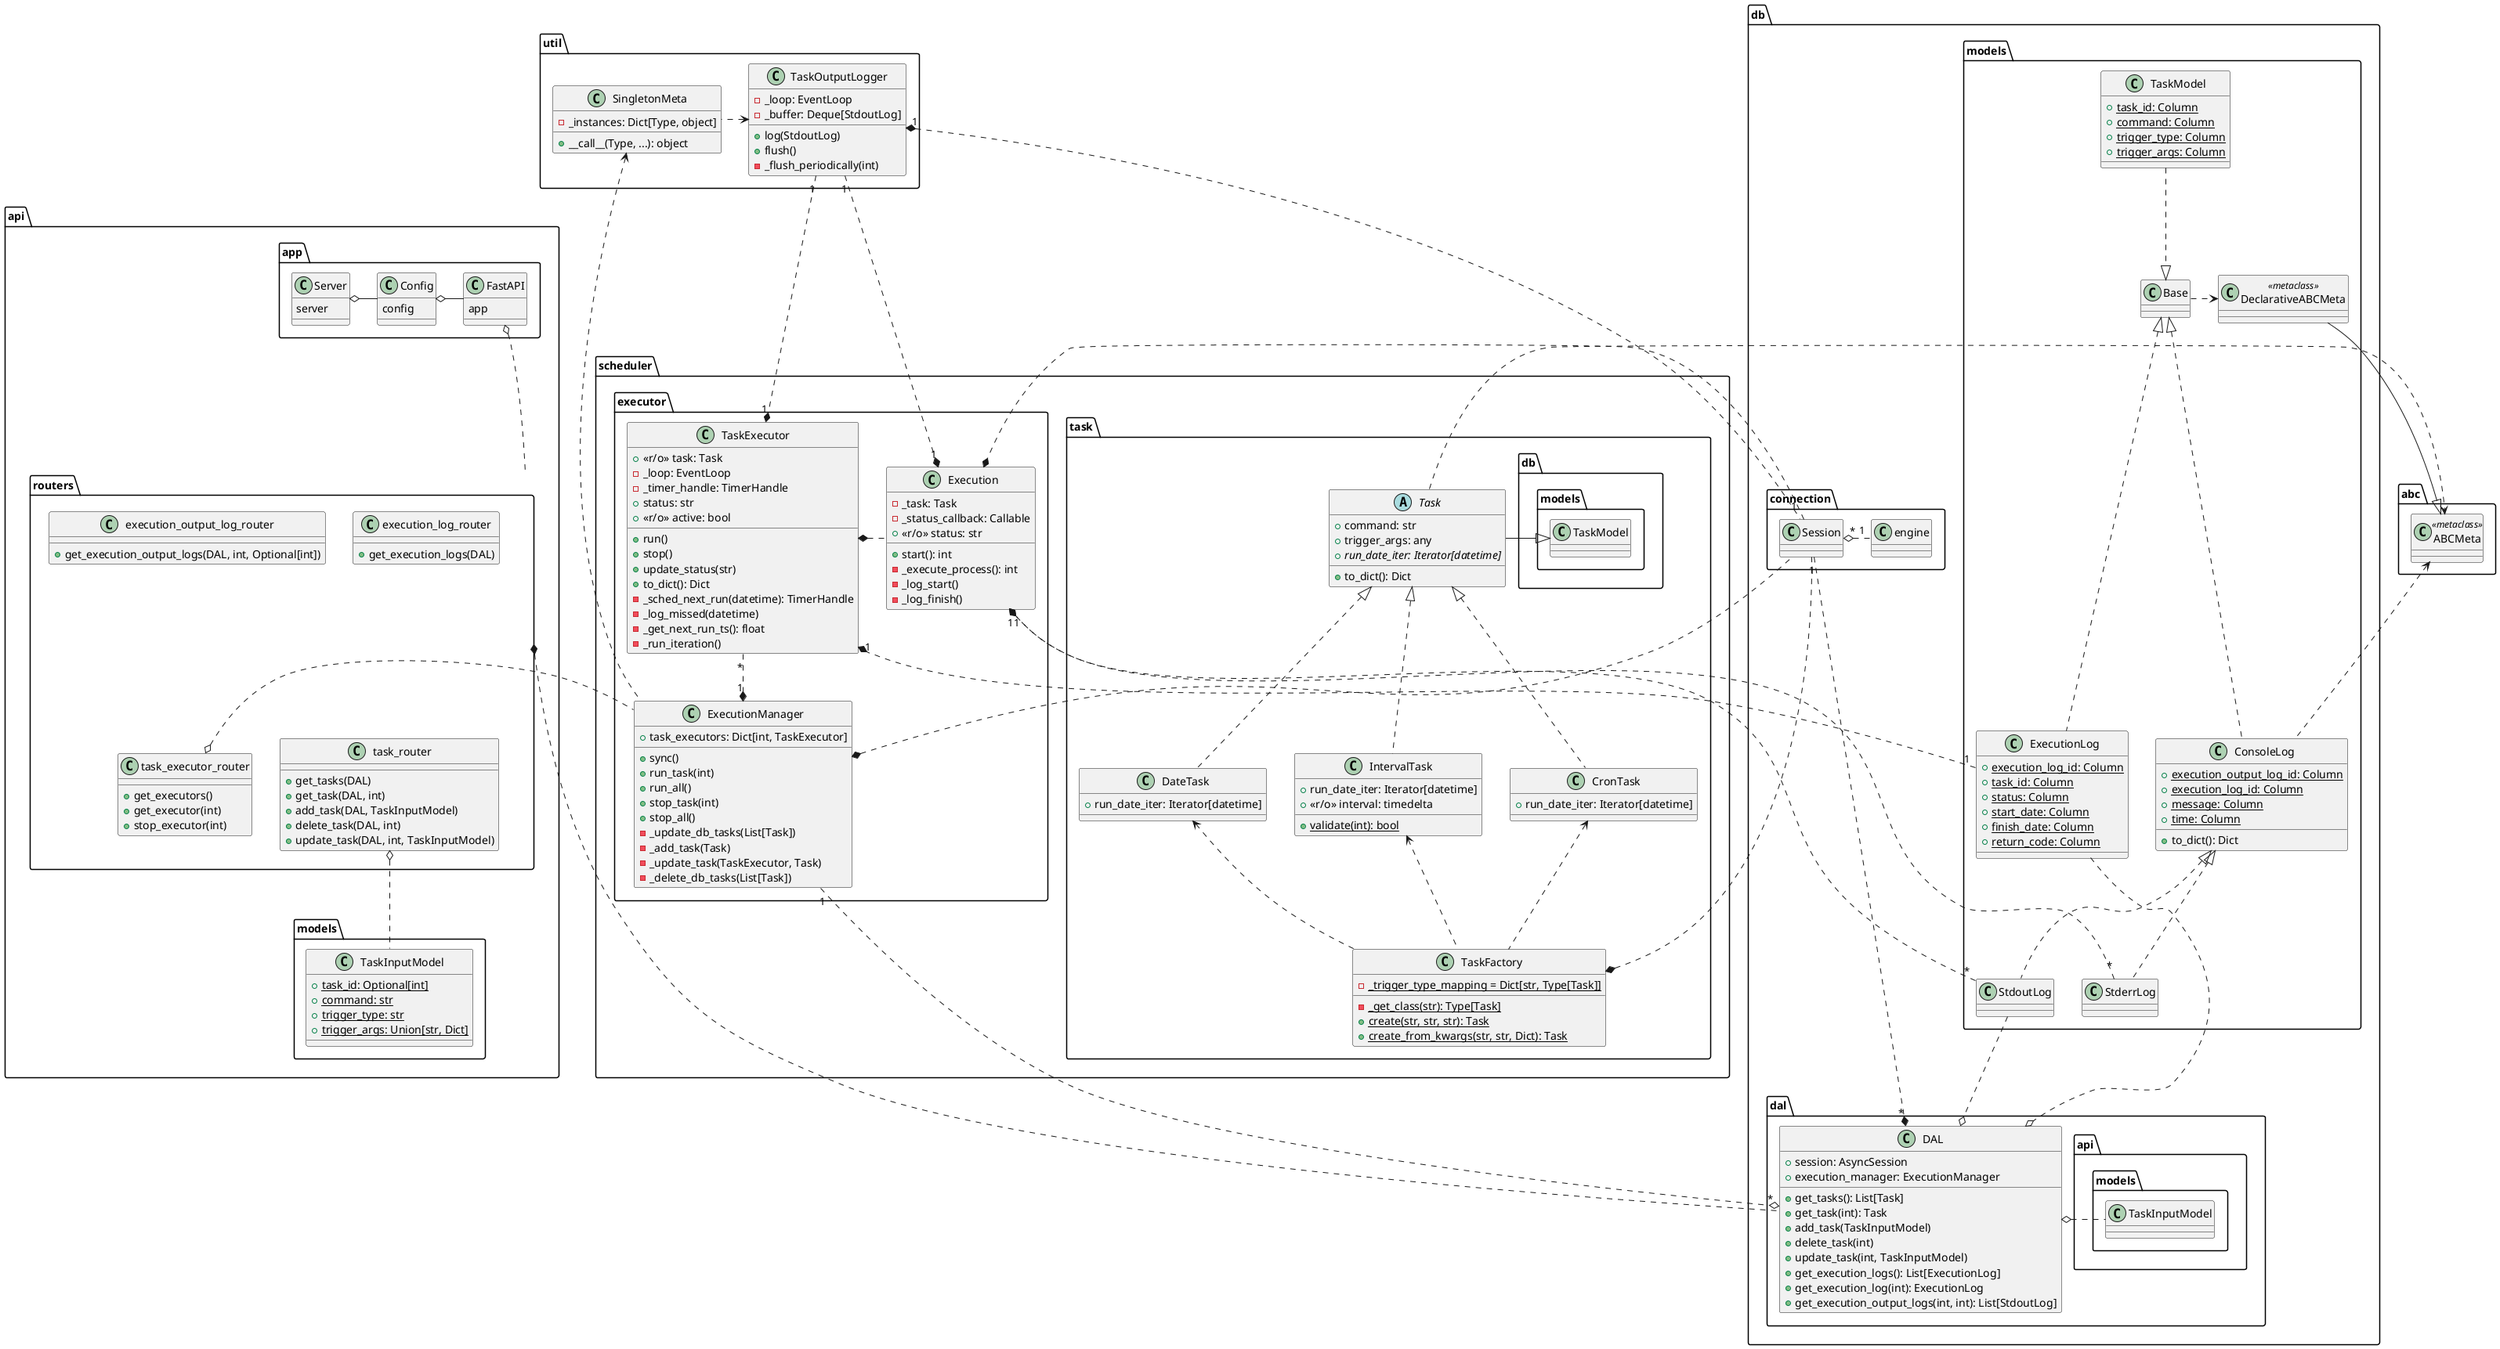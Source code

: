 @startuml

class abc.ABCMeta <<metaclass>>

package scheduler.task {
    abstract class Task {
        + command: str
        + trigger_args: any
        + {abstract} run_date_iter: Iterator[datetime]
        + to_dict(): Dict
    }
    Task --r|> db.models.TaskModel
    Task .--> abc.ABCMeta

    class CronTask {
        + run_date_iter: Iterator[datetime]
    }
    class IntervalTask{
        + run_date_iter: Iterator[datetime]
        + <<r/o>> interval: timedelta
        + {static} validate(int): bool
    }
    class DateTask{
        + run_date_iter: Iterator[datetime]
    }
    CronTask     .-u|> Task
    IntervalTask .-u|> Task
    DateTask     .-u|> Task

    class TaskFactory {
        - {static} _trigger_type_mapping = Dict[str, Type[Task]]
        - {static} _get_class(str): Type[Task]
        + {static} create(str, str, str): Task
        + {static} create_from_kwargs(str, str, Dict): Task
    }
    TaskFactory .-u> CronTask
    TaskFactory .-u> IntervalTask
    TaskFactory .-u> DateTask
}

class db.connection.Session
db.connection.Session "*" o.-r "1" db.connection.engine

package db.models {
    class Base
    Base .r> DeclarativeABCMeta

    class ExecutionLog {
        + {static} execution_log_id: Column
        + {static} task_id: Column
        + {static} status: Column
        + {static} start_date: Column
        + {static} finish_date: Column
        + {static} return_code: Column
    }


    class ConsoleLog {
        + {static} execution_output_log_id: Column
        + {static} execution_log_id: Column
        + {static} message: Column
        + {static} time: Column
        + to_dict(): Dict
    }
    ConsoleLog .--u|> Base
    ConsoleLog .--u> abc.ABCMeta

    class StdoutLog
    class StderrLog
    StdoutLog .-u|> ConsoleLog
    StderrLog .-u|> ConsoleLog

    class TaskModel {
        + {static} task_id: Column
        + {static} command: Column
        + {static} trigger_type: Column
        + {static} trigger_args: Column
    }

    ExecutionLog .--u|> Base
    TaskModel .-|> Base

    class DeclarativeABCMeta <<metaclass>>
    DeclarativeABCMeta --|> abc.ABCMeta
}

package scheduler.executor {
    class TaskExecutor {
        + <<r/o>> task: Task
        - _loop: EventLoop
        - _timer_handle: TimerHandle
        + status: str
        + <<r/o>> active: bool

        + run()
        + stop()
        + update_status(str)
        + to_dict(): Dict
        - _sched_next_run(datetime): TimerHandle
        - _log_missed(datetime)
        - _get_next_run_ts(): float
        - _run_iteration()
    }
    TaskExecutor *.-r Execution
    TaskExecutor "1" *.---u "1" db.models.ExecutionLog

    class Execution {
        - _task: Task
        - _status_callback: Callable
        + <<r/o>> status: str
        + start(): int
        - _execute_process(): int
        - _log_start()
        - _log_finish()
    }
    Execution "1" *.---u "*" db.models.StdoutLog
    Execution "1" *.---u "*" db.models.StderrLog

    class ExecutionManager {
        + task_executors: Dict[int, TaskExecutor]
        + sync()
        + run_task(int)
        + run_all()
        + stop_task(int)
        + stop_all()
        - _update_db_tasks(List[Task])
        - _add_task(Task)
        - _update_task(TaskExecutor, Task)
        - _delete_db_tasks(List[Task])
    }

    TaskFactory *. db.connection.Session
    Execution *.-l db.connection.Session
    ExecutionManager *.-- db.connection.Session
    ExecutionManager "1" *.-u "*" TaskExecutor
}

package db.dal {
    class DAL {
        + session: AsyncSession
        + execution_manager: ExecutionManager
        + get_tasks(): List[Task]
        + get_task(int): Task
        + add_task(TaskInputModel)
        + delete_task(int)
        + update_task(int, TaskInputModel)
        + get_execution_logs(): List[ExecutionLog]
        + get_execution_log(int): ExecutionLog
        + get_execution_output_logs(int, int): List[StdoutLog]
    }

    DAL "*" *.---u "1" db.connection.Session
    DAL "*" o-.-u "1" ExecutionManager
    DAL o.-u db.models.ExecutionLog
    DAL o.-u db.models.StdoutLog
    DAL o.-r api.models.TaskInputModel
}

class api.models.TaskInputModel {
    + {static} task_id: Optional[int]
    + {static} command: str
    + {static} trigger_type: str
    + {static} trigger_args: Union[str, Dict]
}

package api.app {
    class FastAPI {
        app
    }
    class Config {
        config
    }
    class Server {
        server
    }

    Server o-d Config
    Config o-d FastAPI
    FastAPI o.- api.routers
}

package api.routers {
    class task_router {
        + get_tasks(DAL)
        + get_task(DAL, int)
        + add_task(DAL, TaskInputModel)
        + delete_task(DAL, int)
        + update_task(DAL, int, TaskInputModel)
    }
    task_router o.-d api.models.TaskInputModel

    class task_executor_router {
        + get_executors()
        + get_executor(int)
        + stop_executor(int)
    }
    task_executor_router o. ExecutionManager

    class execution_log_router {
        + get_execution_logs(DAL)
    }

    class execution_output_log_router {
        + get_execution_output_logs(DAL, int, Optional[int])
    }


    execution_output_log_router -[hidden]d- task_executor_router
    execution_log_router -[hidden]d- task_router

}

api.routers *.-r DAL

package util {
    class SingletonMeta {
        - _instances: Dict[Type, object]
        + __call__(Type, ...): object
    }

    class TaskOutputLogger {
        - _loop: EventLoop
        - _buffer: Deque[StdoutLog]
        + log(StdoutLog)
        + flush()
        - _flush_periodically(int)
    }
    TaskOutputLogger "1" *.- "1" db.connection.Session
    TaskOutputLogger "1" .--* "1" TaskExecutor
    TaskOutputLogger "1" .--* "1" Execution

    SingletonMeta .u> TaskOutputLogger
    ExecutionManager .u> SingletonMeta
}

@enduml